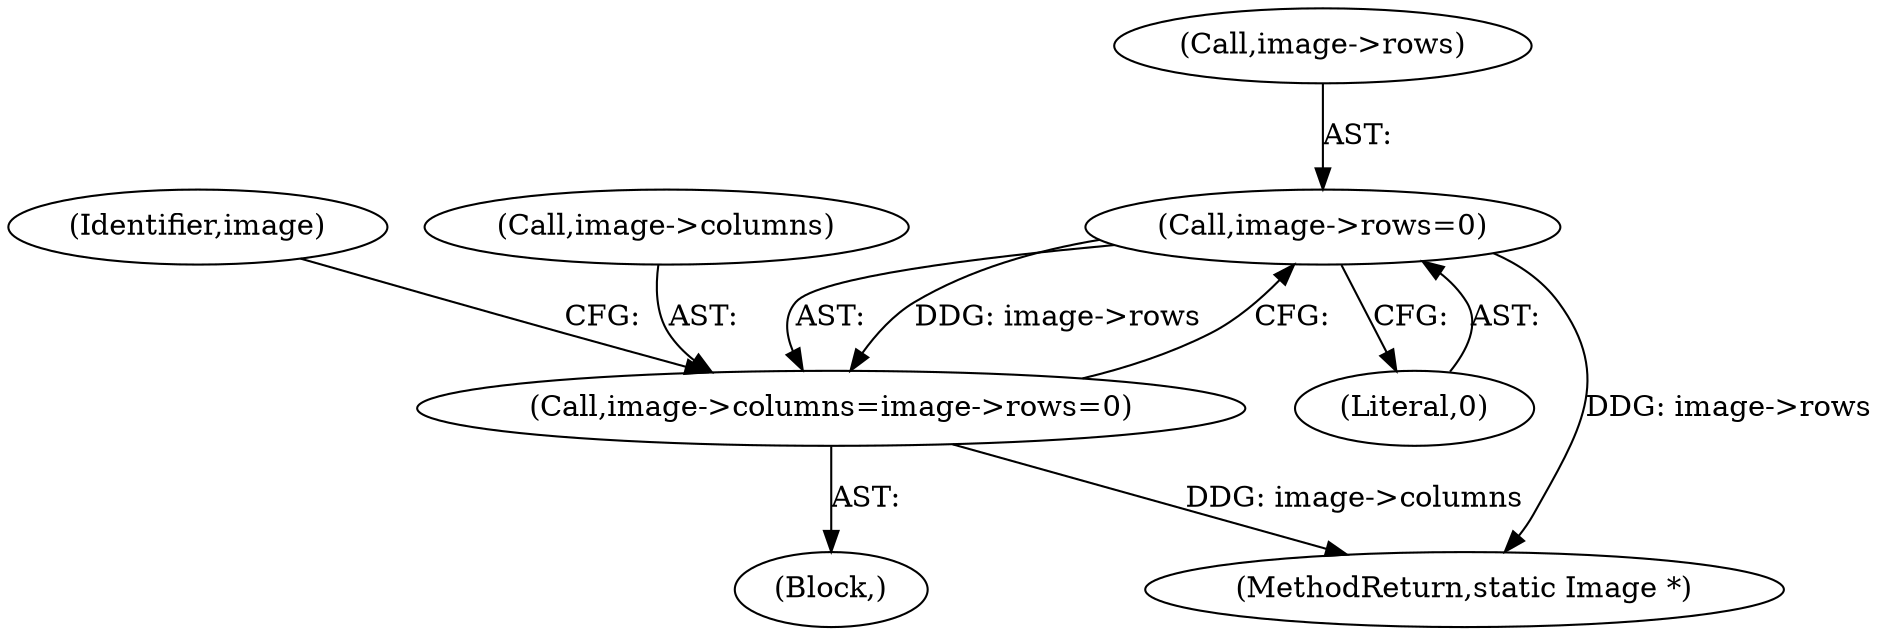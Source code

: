 digraph "0_ImageMagick_51b0ae01709adc1e4a9245e158ef17b85a110960@pointer" {
"1001626" [label="(Call,image->rows=0)"];
"1001622" [label="(Call,image->columns=image->rows=0)"];
"1001630" [label="(Literal,0)"];
"1001626" [label="(Call,image->rows=0)"];
"1001622" [label="(Call,image->columns=image->rows=0)"];
"1000407" [label="(Block,)"];
"1001633" [label="(Identifier,image)"];
"1001623" [label="(Call,image->columns)"];
"1001823" [label="(MethodReturn,static Image *)"];
"1001627" [label="(Call,image->rows)"];
"1001626" -> "1001622"  [label="AST: "];
"1001626" -> "1001630"  [label="CFG: "];
"1001627" -> "1001626"  [label="AST: "];
"1001630" -> "1001626"  [label="AST: "];
"1001622" -> "1001626"  [label="CFG: "];
"1001626" -> "1001823"  [label="DDG: image->rows"];
"1001626" -> "1001622"  [label="DDG: image->rows"];
"1001622" -> "1000407"  [label="AST: "];
"1001623" -> "1001622"  [label="AST: "];
"1001633" -> "1001622"  [label="CFG: "];
"1001622" -> "1001823"  [label="DDG: image->columns"];
}
